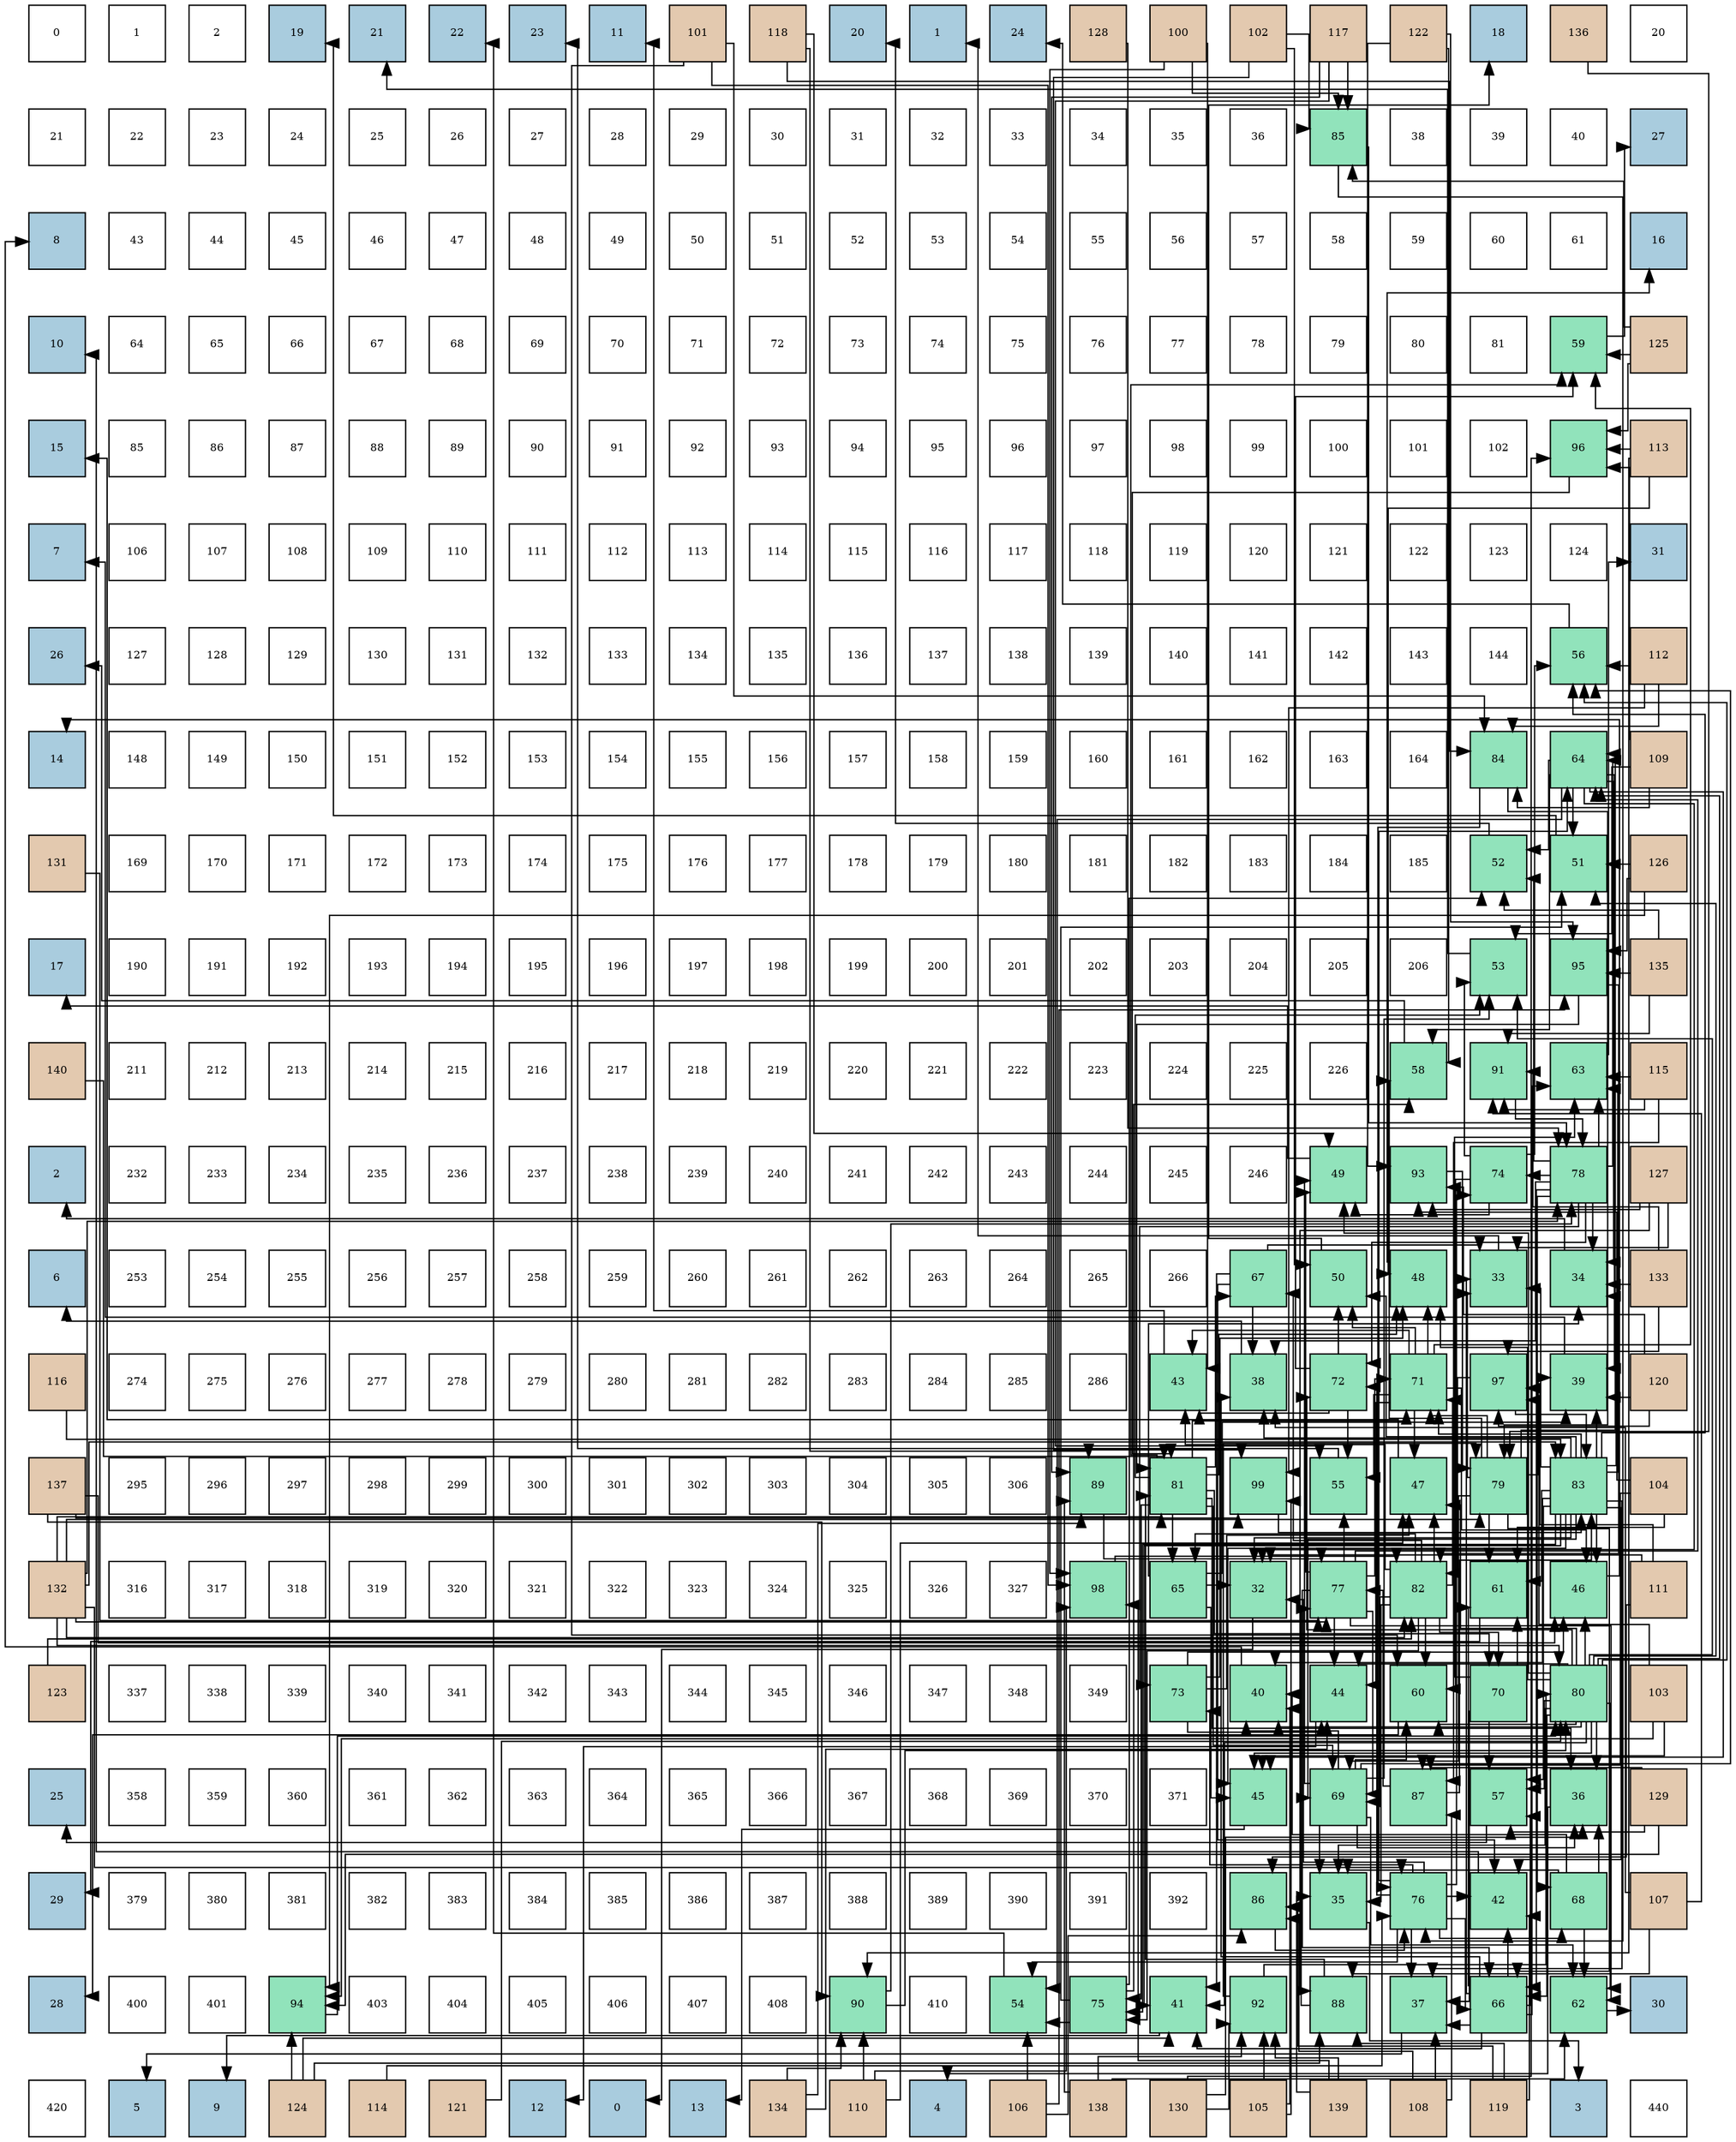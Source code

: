 digraph layout{
 rankdir=TB;
 splines=ortho;
 node [style=filled shape=square fixedsize=true width=0.6];
0[label="0", fontsize=8, fillcolor="#ffffff"];
1[label="1", fontsize=8, fillcolor="#ffffff"];
2[label="2", fontsize=8, fillcolor="#ffffff"];
3[label="19", fontsize=8, fillcolor="#a9ccde"];
4[label="21", fontsize=8, fillcolor="#a9ccde"];
5[label="22", fontsize=8, fillcolor="#a9ccde"];
6[label="23", fontsize=8, fillcolor="#a9ccde"];
7[label="11", fontsize=8, fillcolor="#a9ccde"];
8[label="101", fontsize=8, fillcolor="#e3c9af"];
9[label="118", fontsize=8, fillcolor="#e3c9af"];
10[label="20", fontsize=8, fillcolor="#a9ccde"];
11[label="1", fontsize=8, fillcolor="#a9ccde"];
12[label="24", fontsize=8, fillcolor="#a9ccde"];
13[label="128", fontsize=8, fillcolor="#e3c9af"];
14[label="100", fontsize=8, fillcolor="#e3c9af"];
15[label="102", fontsize=8, fillcolor="#e3c9af"];
16[label="117", fontsize=8, fillcolor="#e3c9af"];
17[label="122", fontsize=8, fillcolor="#e3c9af"];
18[label="18", fontsize=8, fillcolor="#a9ccde"];
19[label="136", fontsize=8, fillcolor="#e3c9af"];
20[label="20", fontsize=8, fillcolor="#ffffff"];
21[label="21", fontsize=8, fillcolor="#ffffff"];
22[label="22", fontsize=8, fillcolor="#ffffff"];
23[label="23", fontsize=8, fillcolor="#ffffff"];
24[label="24", fontsize=8, fillcolor="#ffffff"];
25[label="25", fontsize=8, fillcolor="#ffffff"];
26[label="26", fontsize=8, fillcolor="#ffffff"];
27[label="27", fontsize=8, fillcolor="#ffffff"];
28[label="28", fontsize=8, fillcolor="#ffffff"];
29[label="29", fontsize=8, fillcolor="#ffffff"];
30[label="30", fontsize=8, fillcolor="#ffffff"];
31[label="31", fontsize=8, fillcolor="#ffffff"];
32[label="32", fontsize=8, fillcolor="#ffffff"];
33[label="33", fontsize=8, fillcolor="#ffffff"];
34[label="34", fontsize=8, fillcolor="#ffffff"];
35[label="35", fontsize=8, fillcolor="#ffffff"];
36[label="36", fontsize=8, fillcolor="#ffffff"];
37[label="85", fontsize=8, fillcolor="#91e3bb"];
38[label="38", fontsize=8, fillcolor="#ffffff"];
39[label="39", fontsize=8, fillcolor="#ffffff"];
40[label="40", fontsize=8, fillcolor="#ffffff"];
41[label="27", fontsize=8, fillcolor="#a9ccde"];
42[label="8", fontsize=8, fillcolor="#a9ccde"];
43[label="43", fontsize=8, fillcolor="#ffffff"];
44[label="44", fontsize=8, fillcolor="#ffffff"];
45[label="45", fontsize=8, fillcolor="#ffffff"];
46[label="46", fontsize=8, fillcolor="#ffffff"];
47[label="47", fontsize=8, fillcolor="#ffffff"];
48[label="48", fontsize=8, fillcolor="#ffffff"];
49[label="49", fontsize=8, fillcolor="#ffffff"];
50[label="50", fontsize=8, fillcolor="#ffffff"];
51[label="51", fontsize=8, fillcolor="#ffffff"];
52[label="52", fontsize=8, fillcolor="#ffffff"];
53[label="53", fontsize=8, fillcolor="#ffffff"];
54[label="54", fontsize=8, fillcolor="#ffffff"];
55[label="55", fontsize=8, fillcolor="#ffffff"];
56[label="56", fontsize=8, fillcolor="#ffffff"];
57[label="57", fontsize=8, fillcolor="#ffffff"];
58[label="58", fontsize=8, fillcolor="#ffffff"];
59[label="59", fontsize=8, fillcolor="#ffffff"];
60[label="60", fontsize=8, fillcolor="#ffffff"];
61[label="61", fontsize=8, fillcolor="#ffffff"];
62[label="16", fontsize=8, fillcolor="#a9ccde"];
63[label="10", fontsize=8, fillcolor="#a9ccde"];
64[label="64", fontsize=8, fillcolor="#ffffff"];
65[label="65", fontsize=8, fillcolor="#ffffff"];
66[label="66", fontsize=8, fillcolor="#ffffff"];
67[label="67", fontsize=8, fillcolor="#ffffff"];
68[label="68", fontsize=8, fillcolor="#ffffff"];
69[label="69", fontsize=8, fillcolor="#ffffff"];
70[label="70", fontsize=8, fillcolor="#ffffff"];
71[label="71", fontsize=8, fillcolor="#ffffff"];
72[label="72", fontsize=8, fillcolor="#ffffff"];
73[label="73", fontsize=8, fillcolor="#ffffff"];
74[label="74", fontsize=8, fillcolor="#ffffff"];
75[label="75", fontsize=8, fillcolor="#ffffff"];
76[label="76", fontsize=8, fillcolor="#ffffff"];
77[label="77", fontsize=8, fillcolor="#ffffff"];
78[label="78", fontsize=8, fillcolor="#ffffff"];
79[label="79", fontsize=8, fillcolor="#ffffff"];
80[label="80", fontsize=8, fillcolor="#ffffff"];
81[label="81", fontsize=8, fillcolor="#ffffff"];
82[label="59", fontsize=8, fillcolor="#91e3bb"];
83[label="125", fontsize=8, fillcolor="#e3c9af"];
84[label="15", fontsize=8, fillcolor="#a9ccde"];
85[label="85", fontsize=8, fillcolor="#ffffff"];
86[label="86", fontsize=8, fillcolor="#ffffff"];
87[label="87", fontsize=8, fillcolor="#ffffff"];
88[label="88", fontsize=8, fillcolor="#ffffff"];
89[label="89", fontsize=8, fillcolor="#ffffff"];
90[label="90", fontsize=8, fillcolor="#ffffff"];
91[label="91", fontsize=8, fillcolor="#ffffff"];
92[label="92", fontsize=8, fillcolor="#ffffff"];
93[label="93", fontsize=8, fillcolor="#ffffff"];
94[label="94", fontsize=8, fillcolor="#ffffff"];
95[label="95", fontsize=8, fillcolor="#ffffff"];
96[label="96", fontsize=8, fillcolor="#ffffff"];
97[label="97", fontsize=8, fillcolor="#ffffff"];
98[label="98", fontsize=8, fillcolor="#ffffff"];
99[label="99", fontsize=8, fillcolor="#ffffff"];
100[label="100", fontsize=8, fillcolor="#ffffff"];
101[label="101", fontsize=8, fillcolor="#ffffff"];
102[label="102", fontsize=8, fillcolor="#ffffff"];
103[label="96", fontsize=8, fillcolor="#91e3bb"];
104[label="113", fontsize=8, fillcolor="#e3c9af"];
105[label="7", fontsize=8, fillcolor="#a9ccde"];
106[label="106", fontsize=8, fillcolor="#ffffff"];
107[label="107", fontsize=8, fillcolor="#ffffff"];
108[label="108", fontsize=8, fillcolor="#ffffff"];
109[label="109", fontsize=8, fillcolor="#ffffff"];
110[label="110", fontsize=8, fillcolor="#ffffff"];
111[label="111", fontsize=8, fillcolor="#ffffff"];
112[label="112", fontsize=8, fillcolor="#ffffff"];
113[label="113", fontsize=8, fillcolor="#ffffff"];
114[label="114", fontsize=8, fillcolor="#ffffff"];
115[label="115", fontsize=8, fillcolor="#ffffff"];
116[label="116", fontsize=8, fillcolor="#ffffff"];
117[label="117", fontsize=8, fillcolor="#ffffff"];
118[label="118", fontsize=8, fillcolor="#ffffff"];
119[label="119", fontsize=8, fillcolor="#ffffff"];
120[label="120", fontsize=8, fillcolor="#ffffff"];
121[label="121", fontsize=8, fillcolor="#ffffff"];
122[label="122", fontsize=8, fillcolor="#ffffff"];
123[label="123", fontsize=8, fillcolor="#ffffff"];
124[label="124", fontsize=8, fillcolor="#ffffff"];
125[label="31", fontsize=8, fillcolor="#a9ccde"];
126[label="26", fontsize=8, fillcolor="#a9ccde"];
127[label="127", fontsize=8, fillcolor="#ffffff"];
128[label="128", fontsize=8, fillcolor="#ffffff"];
129[label="129", fontsize=8, fillcolor="#ffffff"];
130[label="130", fontsize=8, fillcolor="#ffffff"];
131[label="131", fontsize=8, fillcolor="#ffffff"];
132[label="132", fontsize=8, fillcolor="#ffffff"];
133[label="133", fontsize=8, fillcolor="#ffffff"];
134[label="134", fontsize=8, fillcolor="#ffffff"];
135[label="135", fontsize=8, fillcolor="#ffffff"];
136[label="136", fontsize=8, fillcolor="#ffffff"];
137[label="137", fontsize=8, fillcolor="#ffffff"];
138[label="138", fontsize=8, fillcolor="#ffffff"];
139[label="139", fontsize=8, fillcolor="#ffffff"];
140[label="140", fontsize=8, fillcolor="#ffffff"];
141[label="141", fontsize=8, fillcolor="#ffffff"];
142[label="142", fontsize=8, fillcolor="#ffffff"];
143[label="143", fontsize=8, fillcolor="#ffffff"];
144[label="144", fontsize=8, fillcolor="#ffffff"];
145[label="56", fontsize=8, fillcolor="#91e3bb"];
146[label="112", fontsize=8, fillcolor="#e3c9af"];
147[label="14", fontsize=8, fillcolor="#a9ccde"];
148[label="148", fontsize=8, fillcolor="#ffffff"];
149[label="149", fontsize=8, fillcolor="#ffffff"];
150[label="150", fontsize=8, fillcolor="#ffffff"];
151[label="151", fontsize=8, fillcolor="#ffffff"];
152[label="152", fontsize=8, fillcolor="#ffffff"];
153[label="153", fontsize=8, fillcolor="#ffffff"];
154[label="154", fontsize=8, fillcolor="#ffffff"];
155[label="155", fontsize=8, fillcolor="#ffffff"];
156[label="156", fontsize=8, fillcolor="#ffffff"];
157[label="157", fontsize=8, fillcolor="#ffffff"];
158[label="158", fontsize=8, fillcolor="#ffffff"];
159[label="159", fontsize=8, fillcolor="#ffffff"];
160[label="160", fontsize=8, fillcolor="#ffffff"];
161[label="161", fontsize=8, fillcolor="#ffffff"];
162[label="162", fontsize=8, fillcolor="#ffffff"];
163[label="163", fontsize=8, fillcolor="#ffffff"];
164[label="164", fontsize=8, fillcolor="#ffffff"];
165[label="84", fontsize=8, fillcolor="#91e3bb"];
166[label="64", fontsize=8, fillcolor="#91e3bb"];
167[label="109", fontsize=8, fillcolor="#e3c9af"];
168[label="131", fontsize=8, fillcolor="#e3c9af"];
169[label="169", fontsize=8, fillcolor="#ffffff"];
170[label="170", fontsize=8, fillcolor="#ffffff"];
171[label="171", fontsize=8, fillcolor="#ffffff"];
172[label="172", fontsize=8, fillcolor="#ffffff"];
173[label="173", fontsize=8, fillcolor="#ffffff"];
174[label="174", fontsize=8, fillcolor="#ffffff"];
175[label="175", fontsize=8, fillcolor="#ffffff"];
176[label="176", fontsize=8, fillcolor="#ffffff"];
177[label="177", fontsize=8, fillcolor="#ffffff"];
178[label="178", fontsize=8, fillcolor="#ffffff"];
179[label="179", fontsize=8, fillcolor="#ffffff"];
180[label="180", fontsize=8, fillcolor="#ffffff"];
181[label="181", fontsize=8, fillcolor="#ffffff"];
182[label="182", fontsize=8, fillcolor="#ffffff"];
183[label="183", fontsize=8, fillcolor="#ffffff"];
184[label="184", fontsize=8, fillcolor="#ffffff"];
185[label="185", fontsize=8, fillcolor="#ffffff"];
186[label="52", fontsize=8, fillcolor="#91e3bb"];
187[label="51", fontsize=8, fillcolor="#91e3bb"];
188[label="126", fontsize=8, fillcolor="#e3c9af"];
189[label="17", fontsize=8, fillcolor="#a9ccde"];
190[label="190", fontsize=8, fillcolor="#ffffff"];
191[label="191", fontsize=8, fillcolor="#ffffff"];
192[label="192", fontsize=8, fillcolor="#ffffff"];
193[label="193", fontsize=8, fillcolor="#ffffff"];
194[label="194", fontsize=8, fillcolor="#ffffff"];
195[label="195", fontsize=8, fillcolor="#ffffff"];
196[label="196", fontsize=8, fillcolor="#ffffff"];
197[label="197", fontsize=8, fillcolor="#ffffff"];
198[label="198", fontsize=8, fillcolor="#ffffff"];
199[label="199", fontsize=8, fillcolor="#ffffff"];
200[label="200", fontsize=8, fillcolor="#ffffff"];
201[label="201", fontsize=8, fillcolor="#ffffff"];
202[label="202", fontsize=8, fillcolor="#ffffff"];
203[label="203", fontsize=8, fillcolor="#ffffff"];
204[label="204", fontsize=8, fillcolor="#ffffff"];
205[label="205", fontsize=8, fillcolor="#ffffff"];
206[label="206", fontsize=8, fillcolor="#ffffff"];
207[label="53", fontsize=8, fillcolor="#91e3bb"];
208[label="95", fontsize=8, fillcolor="#91e3bb"];
209[label="135", fontsize=8, fillcolor="#e3c9af"];
210[label="140", fontsize=8, fillcolor="#e3c9af"];
211[label="211", fontsize=8, fillcolor="#ffffff"];
212[label="212", fontsize=8, fillcolor="#ffffff"];
213[label="213", fontsize=8, fillcolor="#ffffff"];
214[label="214", fontsize=8, fillcolor="#ffffff"];
215[label="215", fontsize=8, fillcolor="#ffffff"];
216[label="216", fontsize=8, fillcolor="#ffffff"];
217[label="217", fontsize=8, fillcolor="#ffffff"];
218[label="218", fontsize=8, fillcolor="#ffffff"];
219[label="219", fontsize=8, fillcolor="#ffffff"];
220[label="220", fontsize=8, fillcolor="#ffffff"];
221[label="221", fontsize=8, fillcolor="#ffffff"];
222[label="222", fontsize=8, fillcolor="#ffffff"];
223[label="223", fontsize=8, fillcolor="#ffffff"];
224[label="224", fontsize=8, fillcolor="#ffffff"];
225[label="225", fontsize=8, fillcolor="#ffffff"];
226[label="226", fontsize=8, fillcolor="#ffffff"];
227[label="58", fontsize=8, fillcolor="#91e3bb"];
228[label="91", fontsize=8, fillcolor="#91e3bb"];
229[label="63", fontsize=8, fillcolor="#91e3bb"];
230[label="115", fontsize=8, fillcolor="#e3c9af"];
231[label="2", fontsize=8, fillcolor="#a9ccde"];
232[label="232", fontsize=8, fillcolor="#ffffff"];
233[label="233", fontsize=8, fillcolor="#ffffff"];
234[label="234", fontsize=8, fillcolor="#ffffff"];
235[label="235", fontsize=8, fillcolor="#ffffff"];
236[label="236", fontsize=8, fillcolor="#ffffff"];
237[label="237", fontsize=8, fillcolor="#ffffff"];
238[label="238", fontsize=8, fillcolor="#ffffff"];
239[label="239", fontsize=8, fillcolor="#ffffff"];
240[label="240", fontsize=8, fillcolor="#ffffff"];
241[label="241", fontsize=8, fillcolor="#ffffff"];
242[label="242", fontsize=8, fillcolor="#ffffff"];
243[label="243", fontsize=8, fillcolor="#ffffff"];
244[label="244", fontsize=8, fillcolor="#ffffff"];
245[label="245", fontsize=8, fillcolor="#ffffff"];
246[label="246", fontsize=8, fillcolor="#ffffff"];
247[label="49", fontsize=8, fillcolor="#91e3bb"];
248[label="93", fontsize=8, fillcolor="#91e3bb"];
249[label="74", fontsize=8, fillcolor="#91e3bb"];
250[label="78", fontsize=8, fillcolor="#91e3bb"];
251[label="127", fontsize=8, fillcolor="#e3c9af"];
252[label="6", fontsize=8, fillcolor="#a9ccde"];
253[label="253", fontsize=8, fillcolor="#ffffff"];
254[label="254", fontsize=8, fillcolor="#ffffff"];
255[label="255", fontsize=8, fillcolor="#ffffff"];
256[label="256", fontsize=8, fillcolor="#ffffff"];
257[label="257", fontsize=8, fillcolor="#ffffff"];
258[label="258", fontsize=8, fillcolor="#ffffff"];
259[label="259", fontsize=8, fillcolor="#ffffff"];
260[label="260", fontsize=8, fillcolor="#ffffff"];
261[label="261", fontsize=8, fillcolor="#ffffff"];
262[label="262", fontsize=8, fillcolor="#ffffff"];
263[label="263", fontsize=8, fillcolor="#ffffff"];
264[label="264", fontsize=8, fillcolor="#ffffff"];
265[label="265", fontsize=8, fillcolor="#ffffff"];
266[label="266", fontsize=8, fillcolor="#ffffff"];
267[label="67", fontsize=8, fillcolor="#91e3bb"];
268[label="50", fontsize=8, fillcolor="#91e3bb"];
269[label="48", fontsize=8, fillcolor="#91e3bb"];
270[label="33", fontsize=8, fillcolor="#91e3bb"];
271[label="34", fontsize=8, fillcolor="#91e3bb"];
272[label="133", fontsize=8, fillcolor="#e3c9af"];
273[label="116", fontsize=8, fillcolor="#e3c9af"];
274[label="274", fontsize=8, fillcolor="#ffffff"];
275[label="275", fontsize=8, fillcolor="#ffffff"];
276[label="276", fontsize=8, fillcolor="#ffffff"];
277[label="277", fontsize=8, fillcolor="#ffffff"];
278[label="278", fontsize=8, fillcolor="#ffffff"];
279[label="279", fontsize=8, fillcolor="#ffffff"];
280[label="280", fontsize=8, fillcolor="#ffffff"];
281[label="281", fontsize=8, fillcolor="#ffffff"];
282[label="282", fontsize=8, fillcolor="#ffffff"];
283[label="283", fontsize=8, fillcolor="#ffffff"];
284[label="284", fontsize=8, fillcolor="#ffffff"];
285[label="285", fontsize=8, fillcolor="#ffffff"];
286[label="286", fontsize=8, fillcolor="#ffffff"];
287[label="43", fontsize=8, fillcolor="#91e3bb"];
288[label="38", fontsize=8, fillcolor="#91e3bb"];
289[label="72", fontsize=8, fillcolor="#91e3bb"];
290[label="71", fontsize=8, fillcolor="#91e3bb"];
291[label="97", fontsize=8, fillcolor="#91e3bb"];
292[label="39", fontsize=8, fillcolor="#91e3bb"];
293[label="120", fontsize=8, fillcolor="#e3c9af"];
294[label="137", fontsize=8, fillcolor="#e3c9af"];
295[label="295", fontsize=8, fillcolor="#ffffff"];
296[label="296", fontsize=8, fillcolor="#ffffff"];
297[label="297", fontsize=8, fillcolor="#ffffff"];
298[label="298", fontsize=8, fillcolor="#ffffff"];
299[label="299", fontsize=8, fillcolor="#ffffff"];
300[label="300", fontsize=8, fillcolor="#ffffff"];
301[label="301", fontsize=8, fillcolor="#ffffff"];
302[label="302", fontsize=8, fillcolor="#ffffff"];
303[label="303", fontsize=8, fillcolor="#ffffff"];
304[label="304", fontsize=8, fillcolor="#ffffff"];
305[label="305", fontsize=8, fillcolor="#ffffff"];
306[label="306", fontsize=8, fillcolor="#ffffff"];
307[label="89", fontsize=8, fillcolor="#91e3bb"];
308[label="81", fontsize=8, fillcolor="#91e3bb"];
309[label="99", fontsize=8, fillcolor="#91e3bb"];
310[label="55", fontsize=8, fillcolor="#91e3bb"];
311[label="47", fontsize=8, fillcolor="#91e3bb"];
312[label="79", fontsize=8, fillcolor="#91e3bb"];
313[label="83", fontsize=8, fillcolor="#91e3bb"];
314[label="104", fontsize=8, fillcolor="#e3c9af"];
315[label="132", fontsize=8, fillcolor="#e3c9af"];
316[label="316", fontsize=8, fillcolor="#ffffff"];
317[label="317", fontsize=8, fillcolor="#ffffff"];
318[label="318", fontsize=8, fillcolor="#ffffff"];
319[label="319", fontsize=8, fillcolor="#ffffff"];
320[label="320", fontsize=8, fillcolor="#ffffff"];
321[label="321", fontsize=8, fillcolor="#ffffff"];
322[label="322", fontsize=8, fillcolor="#ffffff"];
323[label="323", fontsize=8, fillcolor="#ffffff"];
324[label="324", fontsize=8, fillcolor="#ffffff"];
325[label="325", fontsize=8, fillcolor="#ffffff"];
326[label="326", fontsize=8, fillcolor="#ffffff"];
327[label="327", fontsize=8, fillcolor="#ffffff"];
328[label="98", fontsize=8, fillcolor="#91e3bb"];
329[label="65", fontsize=8, fillcolor="#91e3bb"];
330[label="32", fontsize=8, fillcolor="#91e3bb"];
331[label="77", fontsize=8, fillcolor="#91e3bb"];
332[label="82", fontsize=8, fillcolor="#91e3bb"];
333[label="61", fontsize=8, fillcolor="#91e3bb"];
334[label="46", fontsize=8, fillcolor="#91e3bb"];
335[label="111", fontsize=8, fillcolor="#e3c9af"];
336[label="123", fontsize=8, fillcolor="#e3c9af"];
337[label="337", fontsize=8, fillcolor="#ffffff"];
338[label="338", fontsize=8, fillcolor="#ffffff"];
339[label="339", fontsize=8, fillcolor="#ffffff"];
340[label="340", fontsize=8, fillcolor="#ffffff"];
341[label="341", fontsize=8, fillcolor="#ffffff"];
342[label="342", fontsize=8, fillcolor="#ffffff"];
343[label="343", fontsize=8, fillcolor="#ffffff"];
344[label="344", fontsize=8, fillcolor="#ffffff"];
345[label="345", fontsize=8, fillcolor="#ffffff"];
346[label="346", fontsize=8, fillcolor="#ffffff"];
347[label="347", fontsize=8, fillcolor="#ffffff"];
348[label="348", fontsize=8, fillcolor="#ffffff"];
349[label="349", fontsize=8, fillcolor="#ffffff"];
350[label="73", fontsize=8, fillcolor="#91e3bb"];
351[label="40", fontsize=8, fillcolor="#91e3bb"];
352[label="44", fontsize=8, fillcolor="#91e3bb"];
353[label="60", fontsize=8, fillcolor="#91e3bb"];
354[label="70", fontsize=8, fillcolor="#91e3bb"];
355[label="80", fontsize=8, fillcolor="#91e3bb"];
356[label="103", fontsize=8, fillcolor="#e3c9af"];
357[label="25", fontsize=8, fillcolor="#a9ccde"];
358[label="358", fontsize=8, fillcolor="#ffffff"];
359[label="359", fontsize=8, fillcolor="#ffffff"];
360[label="360", fontsize=8, fillcolor="#ffffff"];
361[label="361", fontsize=8, fillcolor="#ffffff"];
362[label="362", fontsize=8, fillcolor="#ffffff"];
363[label="363", fontsize=8, fillcolor="#ffffff"];
364[label="364", fontsize=8, fillcolor="#ffffff"];
365[label="365", fontsize=8, fillcolor="#ffffff"];
366[label="366", fontsize=8, fillcolor="#ffffff"];
367[label="367", fontsize=8, fillcolor="#ffffff"];
368[label="368", fontsize=8, fillcolor="#ffffff"];
369[label="369", fontsize=8, fillcolor="#ffffff"];
370[label="370", fontsize=8, fillcolor="#ffffff"];
371[label="371", fontsize=8, fillcolor="#ffffff"];
372[label="45", fontsize=8, fillcolor="#91e3bb"];
373[label="69", fontsize=8, fillcolor="#91e3bb"];
374[label="87", fontsize=8, fillcolor="#91e3bb"];
375[label="57", fontsize=8, fillcolor="#91e3bb"];
376[label="36", fontsize=8, fillcolor="#91e3bb"];
377[label="129", fontsize=8, fillcolor="#e3c9af"];
378[label="29", fontsize=8, fillcolor="#a9ccde"];
379[label="379", fontsize=8, fillcolor="#ffffff"];
380[label="380", fontsize=8, fillcolor="#ffffff"];
381[label="381", fontsize=8, fillcolor="#ffffff"];
382[label="382", fontsize=8, fillcolor="#ffffff"];
383[label="383", fontsize=8, fillcolor="#ffffff"];
384[label="384", fontsize=8, fillcolor="#ffffff"];
385[label="385", fontsize=8, fillcolor="#ffffff"];
386[label="386", fontsize=8, fillcolor="#ffffff"];
387[label="387", fontsize=8, fillcolor="#ffffff"];
388[label="388", fontsize=8, fillcolor="#ffffff"];
389[label="389", fontsize=8, fillcolor="#ffffff"];
390[label="390", fontsize=8, fillcolor="#ffffff"];
391[label="391", fontsize=8, fillcolor="#ffffff"];
392[label="392", fontsize=8, fillcolor="#ffffff"];
393[label="86", fontsize=8, fillcolor="#91e3bb"];
394[label="35", fontsize=8, fillcolor="#91e3bb"];
395[label="76", fontsize=8, fillcolor="#91e3bb"];
396[label="42", fontsize=8, fillcolor="#91e3bb"];
397[label="68", fontsize=8, fillcolor="#91e3bb"];
398[label="107", fontsize=8, fillcolor="#e3c9af"];
399[label="28", fontsize=8, fillcolor="#a9ccde"];
400[label="400", fontsize=8, fillcolor="#ffffff"];
401[label="401", fontsize=8, fillcolor="#ffffff"];
402[label="94", fontsize=8, fillcolor="#91e3bb"];
403[label="403", fontsize=8, fillcolor="#ffffff"];
404[label="404", fontsize=8, fillcolor="#ffffff"];
405[label="405", fontsize=8, fillcolor="#ffffff"];
406[label="406", fontsize=8, fillcolor="#ffffff"];
407[label="407", fontsize=8, fillcolor="#ffffff"];
408[label="408", fontsize=8, fillcolor="#ffffff"];
409[label="90", fontsize=8, fillcolor="#91e3bb"];
410[label="410", fontsize=8, fillcolor="#ffffff"];
411[label="54", fontsize=8, fillcolor="#91e3bb"];
412[label="75", fontsize=8, fillcolor="#91e3bb"];
413[label="41", fontsize=8, fillcolor="#91e3bb"];
414[label="92", fontsize=8, fillcolor="#91e3bb"];
415[label="88", fontsize=8, fillcolor="#91e3bb"];
416[label="37", fontsize=8, fillcolor="#91e3bb"];
417[label="66", fontsize=8, fillcolor="#91e3bb"];
418[label="62", fontsize=8, fillcolor="#91e3bb"];
419[label="30", fontsize=8, fillcolor="#a9ccde"];
420[label="420", fontsize=8, fillcolor="#ffffff"];
421[label="5", fontsize=8, fillcolor="#a9ccde"];
422[label="9", fontsize=8, fillcolor="#a9ccde"];
423[label="124", fontsize=8, fillcolor="#e3c9af"];
424[label="114", fontsize=8, fillcolor="#e3c9af"];
425[label="121", fontsize=8, fillcolor="#e3c9af"];
426[label="12", fontsize=8, fillcolor="#a9ccde"];
427[label="0", fontsize=8, fillcolor="#a9ccde"];
428[label="13", fontsize=8, fillcolor="#a9ccde"];
429[label="134", fontsize=8, fillcolor="#e3c9af"];
430[label="110", fontsize=8, fillcolor="#e3c9af"];
431[label="4", fontsize=8, fillcolor="#a9ccde"];
432[label="106", fontsize=8, fillcolor="#e3c9af"];
433[label="138", fontsize=8, fillcolor="#e3c9af"];
434[label="130", fontsize=8, fillcolor="#e3c9af"];
435[label="105", fontsize=8, fillcolor="#e3c9af"];
436[label="139", fontsize=8, fillcolor="#e3c9af"];
437[label="108", fontsize=8, fillcolor="#e3c9af"];
438[label="119", fontsize=8, fillcolor="#e3c9af"];
439[label="3", fontsize=8, fillcolor="#a9ccde"];
440[label="440", fontsize=8, fillcolor="#ffffff"];
edge [constraint=false, style=vis];330 -> 427;
270 -> 11;
271 -> 231;
394 -> 439;
376 -> 431;
416 -> 421;
288 -> 252;
292 -> 105;
351 -> 42;
413 -> 422;
396 -> 63;
287 -> 7;
352 -> 426;
372 -> 428;
334 -> 147;
311 -> 84;
269 -> 62;
247 -> 189;
268 -> 18;
187 -> 3;
186 -> 10;
207 -> 4;
411 -> 5;
310 -> 6;
145 -> 12;
375 -> 357;
227 -> 126;
82 -> 41;
353 -> 399;
333 -> 378;
418 -> 419;
229 -> 125;
166 -> 330;
166 -> 271;
166 -> 292;
166 -> 372;
166 -> 187;
166 -> 186;
166 -> 411;
166 -> 227;
329 -> 330;
329 -> 271;
329 -> 292;
329 -> 372;
417 -> 270;
417 -> 416;
417 -> 288;
417 -> 413;
417 -> 396;
417 -> 375;
417 -> 333;
417 -> 229;
267 -> 270;
267 -> 288;
267 -> 413;
267 -> 396;
397 -> 394;
397 -> 376;
397 -> 351;
397 -> 418;
373 -> 394;
373 -> 376;
373 -> 351;
373 -> 247;
373 -> 207;
373 -> 145;
373 -> 353;
373 -> 418;
354 -> 416;
354 -> 375;
354 -> 333;
354 -> 229;
290 -> 287;
290 -> 352;
290 -> 334;
290 -> 311;
290 -> 269;
290 -> 268;
290 -> 310;
290 -> 82;
289 -> 287;
289 -> 268;
289 -> 310;
289 -> 82;
350 -> 352;
350 -> 334;
350 -> 311;
350 -> 269;
249 -> 247;
249 -> 207;
249 -> 145;
249 -> 353;
412 -> 187;
412 -> 186;
412 -> 411;
412 -> 227;
395 -> 330;
395 -> 416;
395 -> 396;
395 -> 411;
395 -> 166;
395 -> 417;
395 -> 397;
395 -> 289;
395 -> 350;
395 -> 249;
331 -> 352;
331 -> 247;
331 -> 310;
331 -> 418;
331 -> 166;
331 -> 417;
331 -> 373;
331 -> 290;
250 -> 271;
250 -> 288;
250 -> 186;
250 -> 229;
250 -> 166;
250 -> 417;
250 -> 397;
250 -> 289;
250 -> 350;
250 -> 249;
312 -> 270;
312 -> 292;
312 -> 227;
312 -> 333;
312 -> 166;
312 -> 417;
312 -> 373;
312 -> 290;
355 -> 394;
355 -> 376;
355 -> 351;
355 -> 413;
355 -> 352;
355 -> 372;
355 -> 334;
355 -> 311;
355 -> 269;
355 -> 247;
355 -> 187;
355 -> 207;
355 -> 145;
355 -> 375;
355 -> 353;
355 -> 418;
355 -> 166;
355 -> 417;
355 -> 289;
308 -> 376;
308 -> 269;
308 -> 207;
308 -> 82;
308 -> 329;
308 -> 267;
308 -> 373;
308 -> 354;
308 -> 290;
308 -> 412;
332 -> 394;
332 -> 287;
332 -> 311;
332 -> 353;
332 -> 329;
332 -> 267;
332 -> 373;
332 -> 354;
332 -> 290;
332 -> 412;
313 -> 330;
313 -> 270;
313 -> 271;
313 -> 416;
313 -> 288;
313 -> 292;
313 -> 351;
313 -> 413;
313 -> 396;
313 -> 372;
313 -> 334;
313 -> 268;
313 -> 145;
313 -> 375;
313 -> 333;
313 -> 229;
313 -> 373;
313 -> 290;
313 -> 412;
165 -> 395;
165 -> 312;
37 -> 395;
37 -> 250;
393 -> 395;
374 -> 331;
374 -> 313;
415 -> 331;
415 -> 308;
307 -> 331;
409 -> 250;
409 -> 355;
228 -> 250;
414 -> 312;
414 -> 355;
248 -> 312;
402 -> 355;
208 -> 308;
208 -> 332;
103 -> 308;
291 -> 332;
291 -> 313;
328 -> 332;
309 -> 313;
14 -> 287;
14 -> 37;
14 -> 328;
8 -> 353;
8 -> 165;
8 -> 328;
15 -> 268;
15 -> 37;
15 -> 309;
356 -> 372;
356 -> 402;
356 -> 291;
314 -> 333;
314 -> 374;
314 -> 248;
435 -> 351;
435 -> 414;
435 -> 309;
432 -> 411;
432 -> 393;
432 -> 208;
398 -> 288;
398 -> 415;
398 -> 228;
437 -> 416;
437 -> 393;
437 -> 374;
167 -> 207;
167 -> 165;
167 -> 103;
430 -> 311;
430 -> 409;
430 -> 328;
335 -> 330;
335 -> 393;
335 -> 291;
146 -> 145;
146 -> 165;
146 -> 309;
104 -> 269;
104 -> 409;
104 -> 103;
424 -> 395;
230 -> 229;
230 -> 374;
230 -> 228;
273 -> 313;
16 -> 310;
16 -> 37;
16 -> 307;
9 -> 247;
9 -> 165;
9 -> 307;
438 -> 396;
438 -> 393;
438 -> 415;
293 -> 292;
293 -> 248;
293 -> 291;
425 -> 355;
17 -> 227;
17 -> 248;
17 -> 208;
336 -> 332;
423 -> 413;
423 -> 415;
423 -> 402;
83 -> 82;
83 -> 37;
83 -> 103;
188 -> 187;
188 -> 402;
188 -> 208;
251 -> 270;
251 -> 415;
251 -> 248;
13 -> 250;
377 -> 375;
377 -> 374;
377 -> 402;
434 -> 376;
434 -> 414;
434 -> 103;
168 -> 331;
315 -> 395;
315 -> 331;
315 -> 250;
315 -> 312;
315 -> 355;
315 -> 308;
315 -> 332;
315 -> 313;
272 -> 271;
272 -> 228;
272 -> 291;
429 -> 352;
429 -> 307;
429 -> 409;
209 -> 186;
209 -> 228;
209 -> 208;
19 -> 312;
294 -> 334;
294 -> 409;
294 -> 309;
433 -> 418;
433 -> 307;
433 -> 414;
436 -> 394;
436 -> 414;
436 -> 328;
210 -> 308;
edge [constraint=true, style=invis];
0 -> 21 -> 42 -> 63 -> 84 -> 105 -> 126 -> 147 -> 168 -> 189 -> 210 -> 231 -> 252 -> 273 -> 294 -> 315 -> 336 -> 357 -> 378 -> 399 -> 420;
1 -> 22 -> 43 -> 64 -> 85 -> 106 -> 127 -> 148 -> 169 -> 190 -> 211 -> 232 -> 253 -> 274 -> 295 -> 316 -> 337 -> 358 -> 379 -> 400 -> 421;
2 -> 23 -> 44 -> 65 -> 86 -> 107 -> 128 -> 149 -> 170 -> 191 -> 212 -> 233 -> 254 -> 275 -> 296 -> 317 -> 338 -> 359 -> 380 -> 401 -> 422;
3 -> 24 -> 45 -> 66 -> 87 -> 108 -> 129 -> 150 -> 171 -> 192 -> 213 -> 234 -> 255 -> 276 -> 297 -> 318 -> 339 -> 360 -> 381 -> 402 -> 423;
4 -> 25 -> 46 -> 67 -> 88 -> 109 -> 130 -> 151 -> 172 -> 193 -> 214 -> 235 -> 256 -> 277 -> 298 -> 319 -> 340 -> 361 -> 382 -> 403 -> 424;
5 -> 26 -> 47 -> 68 -> 89 -> 110 -> 131 -> 152 -> 173 -> 194 -> 215 -> 236 -> 257 -> 278 -> 299 -> 320 -> 341 -> 362 -> 383 -> 404 -> 425;
6 -> 27 -> 48 -> 69 -> 90 -> 111 -> 132 -> 153 -> 174 -> 195 -> 216 -> 237 -> 258 -> 279 -> 300 -> 321 -> 342 -> 363 -> 384 -> 405 -> 426;
7 -> 28 -> 49 -> 70 -> 91 -> 112 -> 133 -> 154 -> 175 -> 196 -> 217 -> 238 -> 259 -> 280 -> 301 -> 322 -> 343 -> 364 -> 385 -> 406 -> 427;
8 -> 29 -> 50 -> 71 -> 92 -> 113 -> 134 -> 155 -> 176 -> 197 -> 218 -> 239 -> 260 -> 281 -> 302 -> 323 -> 344 -> 365 -> 386 -> 407 -> 428;
9 -> 30 -> 51 -> 72 -> 93 -> 114 -> 135 -> 156 -> 177 -> 198 -> 219 -> 240 -> 261 -> 282 -> 303 -> 324 -> 345 -> 366 -> 387 -> 408 -> 429;
10 -> 31 -> 52 -> 73 -> 94 -> 115 -> 136 -> 157 -> 178 -> 199 -> 220 -> 241 -> 262 -> 283 -> 304 -> 325 -> 346 -> 367 -> 388 -> 409 -> 430;
11 -> 32 -> 53 -> 74 -> 95 -> 116 -> 137 -> 158 -> 179 -> 200 -> 221 -> 242 -> 263 -> 284 -> 305 -> 326 -> 347 -> 368 -> 389 -> 410 -> 431;
12 -> 33 -> 54 -> 75 -> 96 -> 117 -> 138 -> 159 -> 180 -> 201 -> 222 -> 243 -> 264 -> 285 -> 306 -> 327 -> 348 -> 369 -> 390 -> 411 -> 432;
13 -> 34 -> 55 -> 76 -> 97 -> 118 -> 139 -> 160 -> 181 -> 202 -> 223 -> 244 -> 265 -> 286 -> 307 -> 328 -> 349 -> 370 -> 391 -> 412 -> 433;
14 -> 35 -> 56 -> 77 -> 98 -> 119 -> 140 -> 161 -> 182 -> 203 -> 224 -> 245 -> 266 -> 287 -> 308 -> 329 -> 350 -> 371 -> 392 -> 413 -> 434;
15 -> 36 -> 57 -> 78 -> 99 -> 120 -> 141 -> 162 -> 183 -> 204 -> 225 -> 246 -> 267 -> 288 -> 309 -> 330 -> 351 -> 372 -> 393 -> 414 -> 435;
16 -> 37 -> 58 -> 79 -> 100 -> 121 -> 142 -> 163 -> 184 -> 205 -> 226 -> 247 -> 268 -> 289 -> 310 -> 331 -> 352 -> 373 -> 394 -> 415 -> 436;
17 -> 38 -> 59 -> 80 -> 101 -> 122 -> 143 -> 164 -> 185 -> 206 -> 227 -> 248 -> 269 -> 290 -> 311 -> 332 -> 353 -> 374 -> 395 -> 416 -> 437;
18 -> 39 -> 60 -> 81 -> 102 -> 123 -> 144 -> 165 -> 186 -> 207 -> 228 -> 249 -> 270 -> 291 -> 312 -> 333 -> 354 -> 375 -> 396 -> 417 -> 438;
19 -> 40 -> 61 -> 82 -> 103 -> 124 -> 145 -> 166 -> 187 -> 208 -> 229 -> 250 -> 271 -> 292 -> 313 -> 334 -> 355 -> 376 -> 397 -> 418 -> 439;
20 -> 41 -> 62 -> 83 -> 104 -> 125 -> 146 -> 167 -> 188 -> 209 -> 230 -> 251 -> 272 -> 293 -> 314 -> 335 -> 356 -> 377 -> 398 -> 419 -> 440;
rank = same {0 -> 1 -> 2 -> 3 -> 4 -> 5 -> 6 -> 7 -> 8 -> 9 -> 10 -> 11 -> 12 -> 13 -> 14 -> 15 -> 16 -> 17 -> 18 -> 19 -> 20};
rank = same {21 -> 22 -> 23 -> 24 -> 25 -> 26 -> 27 -> 28 -> 29 -> 30 -> 31 -> 32 -> 33 -> 34 -> 35 -> 36 -> 37 -> 38 -> 39 -> 40 -> 41};
rank = same {42 -> 43 -> 44 -> 45 -> 46 -> 47 -> 48 -> 49 -> 50 -> 51 -> 52 -> 53 -> 54 -> 55 -> 56 -> 57 -> 58 -> 59 -> 60 -> 61 -> 62};
rank = same {63 -> 64 -> 65 -> 66 -> 67 -> 68 -> 69 -> 70 -> 71 -> 72 -> 73 -> 74 -> 75 -> 76 -> 77 -> 78 -> 79 -> 80 -> 81 -> 82 -> 83};
rank = same {84 -> 85 -> 86 -> 87 -> 88 -> 89 -> 90 -> 91 -> 92 -> 93 -> 94 -> 95 -> 96 -> 97 -> 98 -> 99 -> 100 -> 101 -> 102 -> 103 -> 104};
rank = same {105 -> 106 -> 107 -> 108 -> 109 -> 110 -> 111 -> 112 -> 113 -> 114 -> 115 -> 116 -> 117 -> 118 -> 119 -> 120 -> 121 -> 122 -> 123 -> 124 -> 125};
rank = same {126 -> 127 -> 128 -> 129 -> 130 -> 131 -> 132 -> 133 -> 134 -> 135 -> 136 -> 137 -> 138 -> 139 -> 140 -> 141 -> 142 -> 143 -> 144 -> 145 -> 146};
rank = same {147 -> 148 -> 149 -> 150 -> 151 -> 152 -> 153 -> 154 -> 155 -> 156 -> 157 -> 158 -> 159 -> 160 -> 161 -> 162 -> 163 -> 164 -> 165 -> 166 -> 167};
rank = same {168 -> 169 -> 170 -> 171 -> 172 -> 173 -> 174 -> 175 -> 176 -> 177 -> 178 -> 179 -> 180 -> 181 -> 182 -> 183 -> 184 -> 185 -> 186 -> 187 -> 188};
rank = same {189 -> 190 -> 191 -> 192 -> 193 -> 194 -> 195 -> 196 -> 197 -> 198 -> 199 -> 200 -> 201 -> 202 -> 203 -> 204 -> 205 -> 206 -> 207 -> 208 -> 209};
rank = same {210 -> 211 -> 212 -> 213 -> 214 -> 215 -> 216 -> 217 -> 218 -> 219 -> 220 -> 221 -> 222 -> 223 -> 224 -> 225 -> 226 -> 227 -> 228 -> 229 -> 230};
rank = same {231 -> 232 -> 233 -> 234 -> 235 -> 236 -> 237 -> 238 -> 239 -> 240 -> 241 -> 242 -> 243 -> 244 -> 245 -> 246 -> 247 -> 248 -> 249 -> 250 -> 251};
rank = same {252 -> 253 -> 254 -> 255 -> 256 -> 257 -> 258 -> 259 -> 260 -> 261 -> 262 -> 263 -> 264 -> 265 -> 266 -> 267 -> 268 -> 269 -> 270 -> 271 -> 272};
rank = same {273 -> 274 -> 275 -> 276 -> 277 -> 278 -> 279 -> 280 -> 281 -> 282 -> 283 -> 284 -> 285 -> 286 -> 287 -> 288 -> 289 -> 290 -> 291 -> 292 -> 293};
rank = same {294 -> 295 -> 296 -> 297 -> 298 -> 299 -> 300 -> 301 -> 302 -> 303 -> 304 -> 305 -> 306 -> 307 -> 308 -> 309 -> 310 -> 311 -> 312 -> 313 -> 314};
rank = same {315 -> 316 -> 317 -> 318 -> 319 -> 320 -> 321 -> 322 -> 323 -> 324 -> 325 -> 326 -> 327 -> 328 -> 329 -> 330 -> 331 -> 332 -> 333 -> 334 -> 335};
rank = same {336 -> 337 -> 338 -> 339 -> 340 -> 341 -> 342 -> 343 -> 344 -> 345 -> 346 -> 347 -> 348 -> 349 -> 350 -> 351 -> 352 -> 353 -> 354 -> 355 -> 356};
rank = same {357 -> 358 -> 359 -> 360 -> 361 -> 362 -> 363 -> 364 -> 365 -> 366 -> 367 -> 368 -> 369 -> 370 -> 371 -> 372 -> 373 -> 374 -> 375 -> 376 -> 377};
rank = same {378 -> 379 -> 380 -> 381 -> 382 -> 383 -> 384 -> 385 -> 386 -> 387 -> 388 -> 389 -> 390 -> 391 -> 392 -> 393 -> 394 -> 395 -> 396 -> 397 -> 398};
rank = same {399 -> 400 -> 401 -> 402 -> 403 -> 404 -> 405 -> 406 -> 407 -> 408 -> 409 -> 410 -> 411 -> 412 -> 413 -> 414 -> 415 -> 416 -> 417 -> 418 -> 419};
rank = same {420 -> 421 -> 422 -> 423 -> 424 -> 425 -> 426 -> 427 -> 428 -> 429 -> 430 -> 431 -> 432 -> 433 -> 434 -> 435 -> 436 -> 437 -> 438 -> 439 -> 440};
}